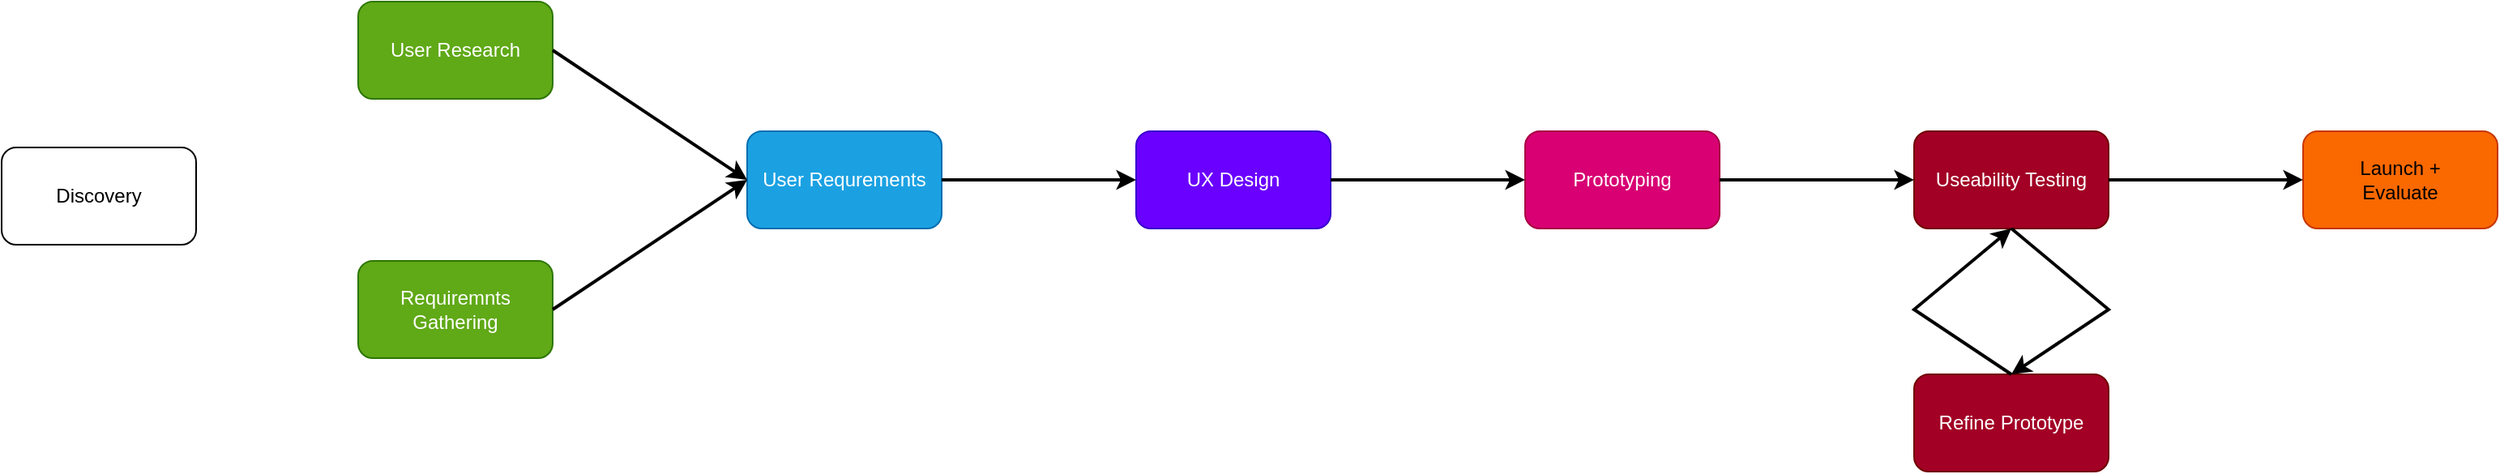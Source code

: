 <mxfile version="22.1.21" type="device">
  <diagram name="Page-1" id="3ummYLQG0qUT-ZFvuunQ">
    <mxGraphModel dx="1781" dy="598" grid="1" gridSize="10" guides="1" tooltips="1" connect="1" arrows="1" fold="1" page="1" pageScale="1" pageWidth="827" pageHeight="1169" math="0" shadow="0">
      <root>
        <mxCell id="0" />
        <mxCell id="1" parent="0" />
        <mxCell id="IMU-MnYxDv1fJeq-6Ja_-1" value="User Research" style="rounded=1;whiteSpace=wrap;html=1;fillColor=#60a917;fontColor=#ffffff;strokeColor=#2D7600;" vertex="1" parent="1">
          <mxGeometry x="80" y="130" width="120" height="60" as="geometry" />
        </mxCell>
        <mxCell id="IMU-MnYxDv1fJeq-6Ja_-2" value="Requiremnts&lt;br&gt;Gathering" style="rounded=1;whiteSpace=wrap;html=1;fillColor=#60a917;fontColor=#ffffff;strokeColor=#2D7600;" vertex="1" parent="1">
          <mxGeometry x="80" y="290" width="120" height="60" as="geometry" />
        </mxCell>
        <mxCell id="IMU-MnYxDv1fJeq-6Ja_-3" value="User Requrements" style="rounded=1;whiteSpace=wrap;html=1;fillColor=#1ba1e2;fontColor=#ffffff;strokeColor=#006EAF;" vertex="1" parent="1">
          <mxGeometry x="320" y="210" width="120" height="60" as="geometry" />
        </mxCell>
        <mxCell id="IMU-MnYxDv1fJeq-6Ja_-4" value="" style="endArrow=classic;html=1;rounded=0;entryX=0;entryY=0.5;entryDx=0;entryDy=0;exitX=1;exitY=0.5;exitDx=0;exitDy=0;strokeWidth=2;" edge="1" parent="1" source="IMU-MnYxDv1fJeq-6Ja_-2" target="IMU-MnYxDv1fJeq-6Ja_-3">
          <mxGeometry width="50" height="50" relative="1" as="geometry">
            <mxPoint x="390" y="340" as="sourcePoint" />
            <mxPoint x="440" y="290" as="targetPoint" />
          </mxGeometry>
        </mxCell>
        <mxCell id="IMU-MnYxDv1fJeq-6Ja_-5" value="" style="endArrow=classic;html=1;rounded=0;entryX=0;entryY=0.5;entryDx=0;entryDy=0;exitX=1;exitY=0.5;exitDx=0;exitDy=0;strokeWidth=2;" edge="1" parent="1" source="IMU-MnYxDv1fJeq-6Ja_-1" target="IMU-MnYxDv1fJeq-6Ja_-3">
          <mxGeometry width="50" height="50" relative="1" as="geometry">
            <mxPoint x="390" y="340" as="sourcePoint" />
            <mxPoint x="440" y="290" as="targetPoint" />
          </mxGeometry>
        </mxCell>
        <mxCell id="IMU-MnYxDv1fJeq-6Ja_-6" value="UX Design" style="rounded=1;whiteSpace=wrap;html=1;fillColor=#6a00ff;fontColor=#ffffff;strokeColor=#3700CC;" vertex="1" parent="1">
          <mxGeometry x="560" y="210" width="120" height="60" as="geometry" />
        </mxCell>
        <mxCell id="IMU-MnYxDv1fJeq-6Ja_-7" value="Prototyping" style="rounded=1;whiteSpace=wrap;html=1;fillColor=#d80073;fontColor=#ffffff;strokeColor=#A50040;" vertex="1" parent="1">
          <mxGeometry x="800" y="210" width="120" height="60" as="geometry" />
        </mxCell>
        <mxCell id="IMU-MnYxDv1fJeq-6Ja_-8" value="Useability Testing" style="rounded=1;whiteSpace=wrap;html=1;fillColor=#a20025;fontColor=#ffffff;strokeColor=#6F0000;" vertex="1" parent="1">
          <mxGeometry x="1040" y="210" width="120" height="60" as="geometry" />
        </mxCell>
        <mxCell id="IMU-MnYxDv1fJeq-6Ja_-9" value="Launch +&lt;br&gt;Evaluate" style="rounded=1;whiteSpace=wrap;html=1;fillColor=#fa6800;fontColor=#000000;strokeColor=#C73500;" vertex="1" parent="1">
          <mxGeometry x="1280" y="210" width="120" height="60" as="geometry" />
        </mxCell>
        <mxCell id="IMU-MnYxDv1fJeq-6Ja_-10" value="Refine Prototype" style="rounded=1;whiteSpace=wrap;html=1;fillColor=#a20025;fontColor=#ffffff;strokeColor=#6F0000;" vertex="1" parent="1">
          <mxGeometry x="1040" y="360" width="120" height="60" as="geometry" />
        </mxCell>
        <mxCell id="IMU-MnYxDv1fJeq-6Ja_-11" value="" style="endArrow=classic;html=1;rounded=0;entryX=0.5;entryY=1;entryDx=0;entryDy=0;exitX=0.5;exitY=0;exitDx=0;exitDy=0;strokeWidth=2;" edge="1" parent="1" source="IMU-MnYxDv1fJeq-6Ja_-10" target="IMU-MnYxDv1fJeq-6Ja_-8">
          <mxGeometry width="50" height="50" relative="1" as="geometry">
            <mxPoint x="920" y="340" as="sourcePoint" />
            <mxPoint x="970" y="290" as="targetPoint" />
            <Array as="points">
              <mxPoint x="1040" y="320" />
            </Array>
          </mxGeometry>
        </mxCell>
        <mxCell id="IMU-MnYxDv1fJeq-6Ja_-12" value="" style="endArrow=classic;html=1;rounded=0;entryX=0.5;entryY=0;entryDx=0;entryDy=0;exitX=0.5;exitY=1;exitDx=0;exitDy=0;strokeWidth=2;" edge="1" parent="1" source="IMU-MnYxDv1fJeq-6Ja_-8" target="IMU-MnYxDv1fJeq-6Ja_-10">
          <mxGeometry width="50" height="50" relative="1" as="geometry">
            <mxPoint x="920" y="340" as="sourcePoint" />
            <mxPoint x="970" y="290" as="targetPoint" />
            <Array as="points">
              <mxPoint x="1160" y="320" />
            </Array>
          </mxGeometry>
        </mxCell>
        <mxCell id="IMU-MnYxDv1fJeq-6Ja_-13" value="" style="endArrow=classic;html=1;rounded=0;entryX=0;entryY=0.5;entryDx=0;entryDy=0;exitX=1;exitY=0.5;exitDx=0;exitDy=0;strokeWidth=2;" edge="1" parent="1" source="IMU-MnYxDv1fJeq-6Ja_-8" target="IMU-MnYxDv1fJeq-6Ja_-9">
          <mxGeometry width="50" height="50" relative="1" as="geometry">
            <mxPoint x="920" y="340" as="sourcePoint" />
            <mxPoint x="970" y="290" as="targetPoint" />
          </mxGeometry>
        </mxCell>
        <mxCell id="IMU-MnYxDv1fJeq-6Ja_-14" value="" style="endArrow=classic;html=1;rounded=0;entryX=0;entryY=0.5;entryDx=0;entryDy=0;exitX=1;exitY=0.5;exitDx=0;exitDy=0;strokeWidth=2;" edge="1" parent="1" source="IMU-MnYxDv1fJeq-6Ja_-7" target="IMU-MnYxDv1fJeq-6Ja_-8">
          <mxGeometry width="50" height="50" relative="1" as="geometry">
            <mxPoint x="920" y="340" as="sourcePoint" />
            <mxPoint x="970" y="290" as="targetPoint" />
          </mxGeometry>
        </mxCell>
        <mxCell id="IMU-MnYxDv1fJeq-6Ja_-15" value="" style="endArrow=classic;html=1;rounded=0;entryX=0;entryY=0.5;entryDx=0;entryDy=0;exitX=1;exitY=0.5;exitDx=0;exitDy=0;strokeWidth=2;" edge="1" parent="1" source="IMU-MnYxDv1fJeq-6Ja_-6" target="IMU-MnYxDv1fJeq-6Ja_-7">
          <mxGeometry width="50" height="50" relative="1" as="geometry">
            <mxPoint x="920" y="340" as="sourcePoint" />
            <mxPoint x="970" y="290" as="targetPoint" />
          </mxGeometry>
        </mxCell>
        <mxCell id="IMU-MnYxDv1fJeq-6Ja_-16" value="" style="endArrow=classic;html=1;rounded=0;entryX=0;entryY=0.5;entryDx=0;entryDy=0;exitX=1;exitY=0.5;exitDx=0;exitDy=0;strokeWidth=2;" edge="1" parent="1" source="IMU-MnYxDv1fJeq-6Ja_-3" target="IMU-MnYxDv1fJeq-6Ja_-6">
          <mxGeometry width="50" height="50" relative="1" as="geometry">
            <mxPoint x="420" y="340" as="sourcePoint" />
            <mxPoint x="470" y="290" as="targetPoint" />
          </mxGeometry>
        </mxCell>
        <mxCell id="IMU-MnYxDv1fJeq-6Ja_-18" value="Discovery" style="rounded=1;whiteSpace=wrap;html=1;" vertex="1" parent="1">
          <mxGeometry x="-140" y="220" width="120" height="60" as="geometry" />
        </mxCell>
      </root>
    </mxGraphModel>
  </diagram>
</mxfile>
